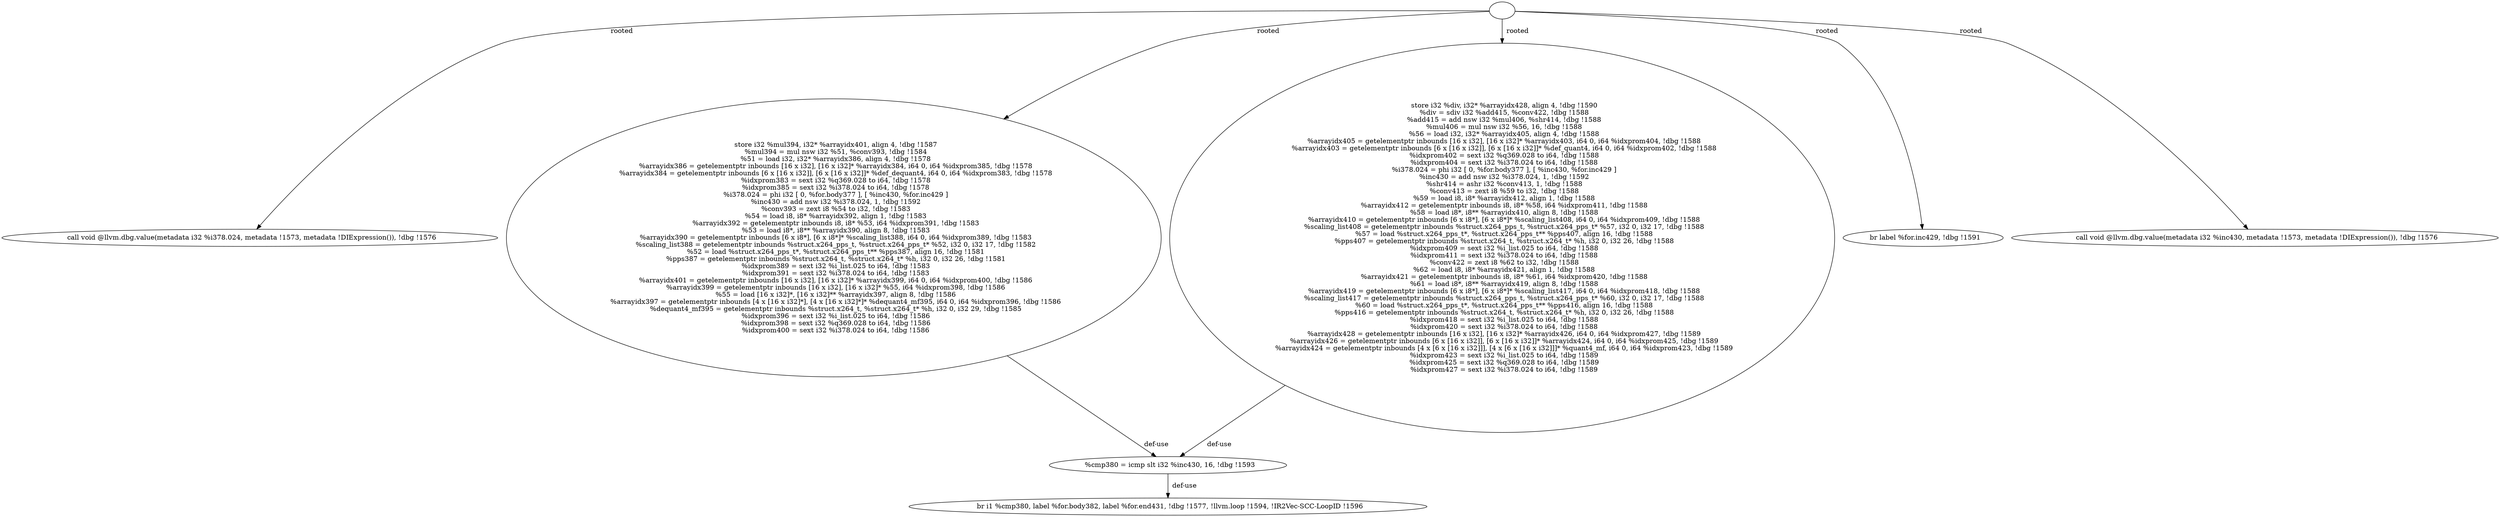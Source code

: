 digraph G {
1 [label="  call void @llvm.dbg.value(metadata i32 %i378.024, metadata !1573, metadata !DIExpression()), !dbg !1576"];
2 [label="  store i32 %mul394, i32* %arrayidx401, align 4, !dbg !1587
  %mul394 = mul nsw i32 %51, %conv393, !dbg !1584
  %51 = load i32, i32* %arrayidx386, align 4, !dbg !1578
  %arrayidx386 = getelementptr inbounds [16 x i32], [16 x i32]* %arrayidx384, i64 0, i64 %idxprom385, !dbg !1578
  %arrayidx384 = getelementptr inbounds [6 x [16 x i32]], [6 x [16 x i32]]* %def_dequant4, i64 0, i64 %idxprom383, !dbg !1578
  %idxprom383 = sext i32 %q369.028 to i64, !dbg !1578
  %idxprom385 = sext i32 %i378.024 to i64, !dbg !1578
  %i378.024 = phi i32 [ 0, %for.body377 ], [ %inc430, %for.inc429 ]
  %inc430 = add nsw i32 %i378.024, 1, !dbg !1592
  %conv393 = zext i8 %54 to i32, !dbg !1583
  %54 = load i8, i8* %arrayidx392, align 1, !dbg !1583
  %arrayidx392 = getelementptr inbounds i8, i8* %53, i64 %idxprom391, !dbg !1583
  %53 = load i8*, i8** %arrayidx390, align 8, !dbg !1583
  %arrayidx390 = getelementptr inbounds [6 x i8*], [6 x i8*]* %scaling_list388, i64 0, i64 %idxprom389, !dbg !1583
  %scaling_list388 = getelementptr inbounds %struct.x264_pps_t, %struct.x264_pps_t* %52, i32 0, i32 17, !dbg !1582
  %52 = load %struct.x264_pps_t*, %struct.x264_pps_t** %pps387, align 16, !dbg !1581
  %pps387 = getelementptr inbounds %struct.x264_t, %struct.x264_t* %h, i32 0, i32 26, !dbg !1581
  %idxprom389 = sext i32 %i_list.025 to i64, !dbg !1583
  %idxprom391 = sext i32 %i378.024 to i64, !dbg !1583
  %arrayidx401 = getelementptr inbounds [16 x i32], [16 x i32]* %arrayidx399, i64 0, i64 %idxprom400, !dbg !1586
  %arrayidx399 = getelementptr inbounds [16 x i32], [16 x i32]* %55, i64 %idxprom398, !dbg !1586
  %55 = load [16 x i32]*, [16 x i32]** %arrayidx397, align 8, !dbg !1586
  %arrayidx397 = getelementptr inbounds [4 x [16 x i32]*], [4 x [16 x i32]*]* %dequant4_mf395, i64 0, i64 %idxprom396, !dbg !1586
  %dequant4_mf395 = getelementptr inbounds %struct.x264_t, %struct.x264_t* %h, i32 0, i32 29, !dbg !1585
  %idxprom396 = sext i32 %i_list.025 to i64, !dbg !1586
  %idxprom398 = sext i32 %q369.028 to i64, !dbg !1586
  %idxprom400 = sext i32 %i378.024 to i64, !dbg !1586"];
3 [label="  store i32 %div, i32* %arrayidx428, align 4, !dbg !1590
  %div = sdiv i32 %add415, %conv422, !dbg !1588
  %add415 = add nsw i32 %mul406, %shr414, !dbg !1588
  %mul406 = mul nsw i32 %56, 16, !dbg !1588
  %56 = load i32, i32* %arrayidx405, align 4, !dbg !1588
  %arrayidx405 = getelementptr inbounds [16 x i32], [16 x i32]* %arrayidx403, i64 0, i64 %idxprom404, !dbg !1588
  %arrayidx403 = getelementptr inbounds [6 x [16 x i32]], [6 x [16 x i32]]* %def_quant4, i64 0, i64 %idxprom402, !dbg !1588
  %idxprom402 = sext i32 %q369.028 to i64, !dbg !1588
  %idxprom404 = sext i32 %i378.024 to i64, !dbg !1588
  %i378.024 = phi i32 [ 0, %for.body377 ], [ %inc430, %for.inc429 ]
  %inc430 = add nsw i32 %i378.024, 1, !dbg !1592
  %shr414 = ashr i32 %conv413, 1, !dbg !1588
  %conv413 = zext i8 %59 to i32, !dbg !1588
  %59 = load i8, i8* %arrayidx412, align 1, !dbg !1588
  %arrayidx412 = getelementptr inbounds i8, i8* %58, i64 %idxprom411, !dbg !1588
  %58 = load i8*, i8** %arrayidx410, align 8, !dbg !1588
  %arrayidx410 = getelementptr inbounds [6 x i8*], [6 x i8*]* %scaling_list408, i64 0, i64 %idxprom409, !dbg !1588
  %scaling_list408 = getelementptr inbounds %struct.x264_pps_t, %struct.x264_pps_t* %57, i32 0, i32 17, !dbg !1588
  %57 = load %struct.x264_pps_t*, %struct.x264_pps_t** %pps407, align 16, !dbg !1588
  %pps407 = getelementptr inbounds %struct.x264_t, %struct.x264_t* %h, i32 0, i32 26, !dbg !1588
  %idxprom409 = sext i32 %i_list.025 to i64, !dbg !1588
  %idxprom411 = sext i32 %i378.024 to i64, !dbg !1588
  %conv422 = zext i8 %62 to i32, !dbg !1588
  %62 = load i8, i8* %arrayidx421, align 1, !dbg !1588
  %arrayidx421 = getelementptr inbounds i8, i8* %61, i64 %idxprom420, !dbg !1588
  %61 = load i8*, i8** %arrayidx419, align 8, !dbg !1588
  %arrayidx419 = getelementptr inbounds [6 x i8*], [6 x i8*]* %scaling_list417, i64 0, i64 %idxprom418, !dbg !1588
  %scaling_list417 = getelementptr inbounds %struct.x264_pps_t, %struct.x264_pps_t* %60, i32 0, i32 17, !dbg !1588
  %60 = load %struct.x264_pps_t*, %struct.x264_pps_t** %pps416, align 16, !dbg !1588
  %pps416 = getelementptr inbounds %struct.x264_t, %struct.x264_t* %h, i32 0, i32 26, !dbg !1588
  %idxprom418 = sext i32 %i_list.025 to i64, !dbg !1588
  %idxprom420 = sext i32 %i378.024 to i64, !dbg !1588
  %arrayidx428 = getelementptr inbounds [16 x i32], [16 x i32]* %arrayidx426, i64 0, i64 %idxprom427, !dbg !1589
  %arrayidx426 = getelementptr inbounds [6 x [16 x i32]], [6 x [16 x i32]]* %arrayidx424, i64 0, i64 %idxprom425, !dbg !1589
  %arrayidx424 = getelementptr inbounds [4 x [6 x [16 x i32]]], [4 x [6 x [16 x i32]]]* %quant4_mf, i64 0, i64 %idxprom423, !dbg !1589
  %idxprom423 = sext i32 %i_list.025 to i64, !dbg !1589
  %idxprom425 = sext i32 %q369.028 to i64, !dbg !1589
  %idxprom427 = sext i32 %i378.024 to i64, !dbg !1589"];
4 [label="  br label %for.inc429, !dbg !1591"];
5 [label="  call void @llvm.dbg.value(metadata i32 %inc430, metadata !1573, metadata !DIExpression()), !dbg !1576"];
6 [label="  %cmp380 = icmp slt i32 %inc430, 16, !dbg !1593"];
7 [label="  br i1 %cmp380, label %for.body382, label %for.end431, !dbg !1577, !llvm.loop !1594, !IR2Vec-SCC-LoopID !1596"];
8 [label=""];
2 -> 6[label="  def-use"];
3 -> 6[label="  def-use"];
6 -> 7[label="  def-use"];
8 -> 1[label="  rooted"];
8 -> 2[label="  rooted"];
8 -> 3[label="  rooted"];
8 -> 4[label="  rooted"];
8 -> 5[label="  rooted"];
}
